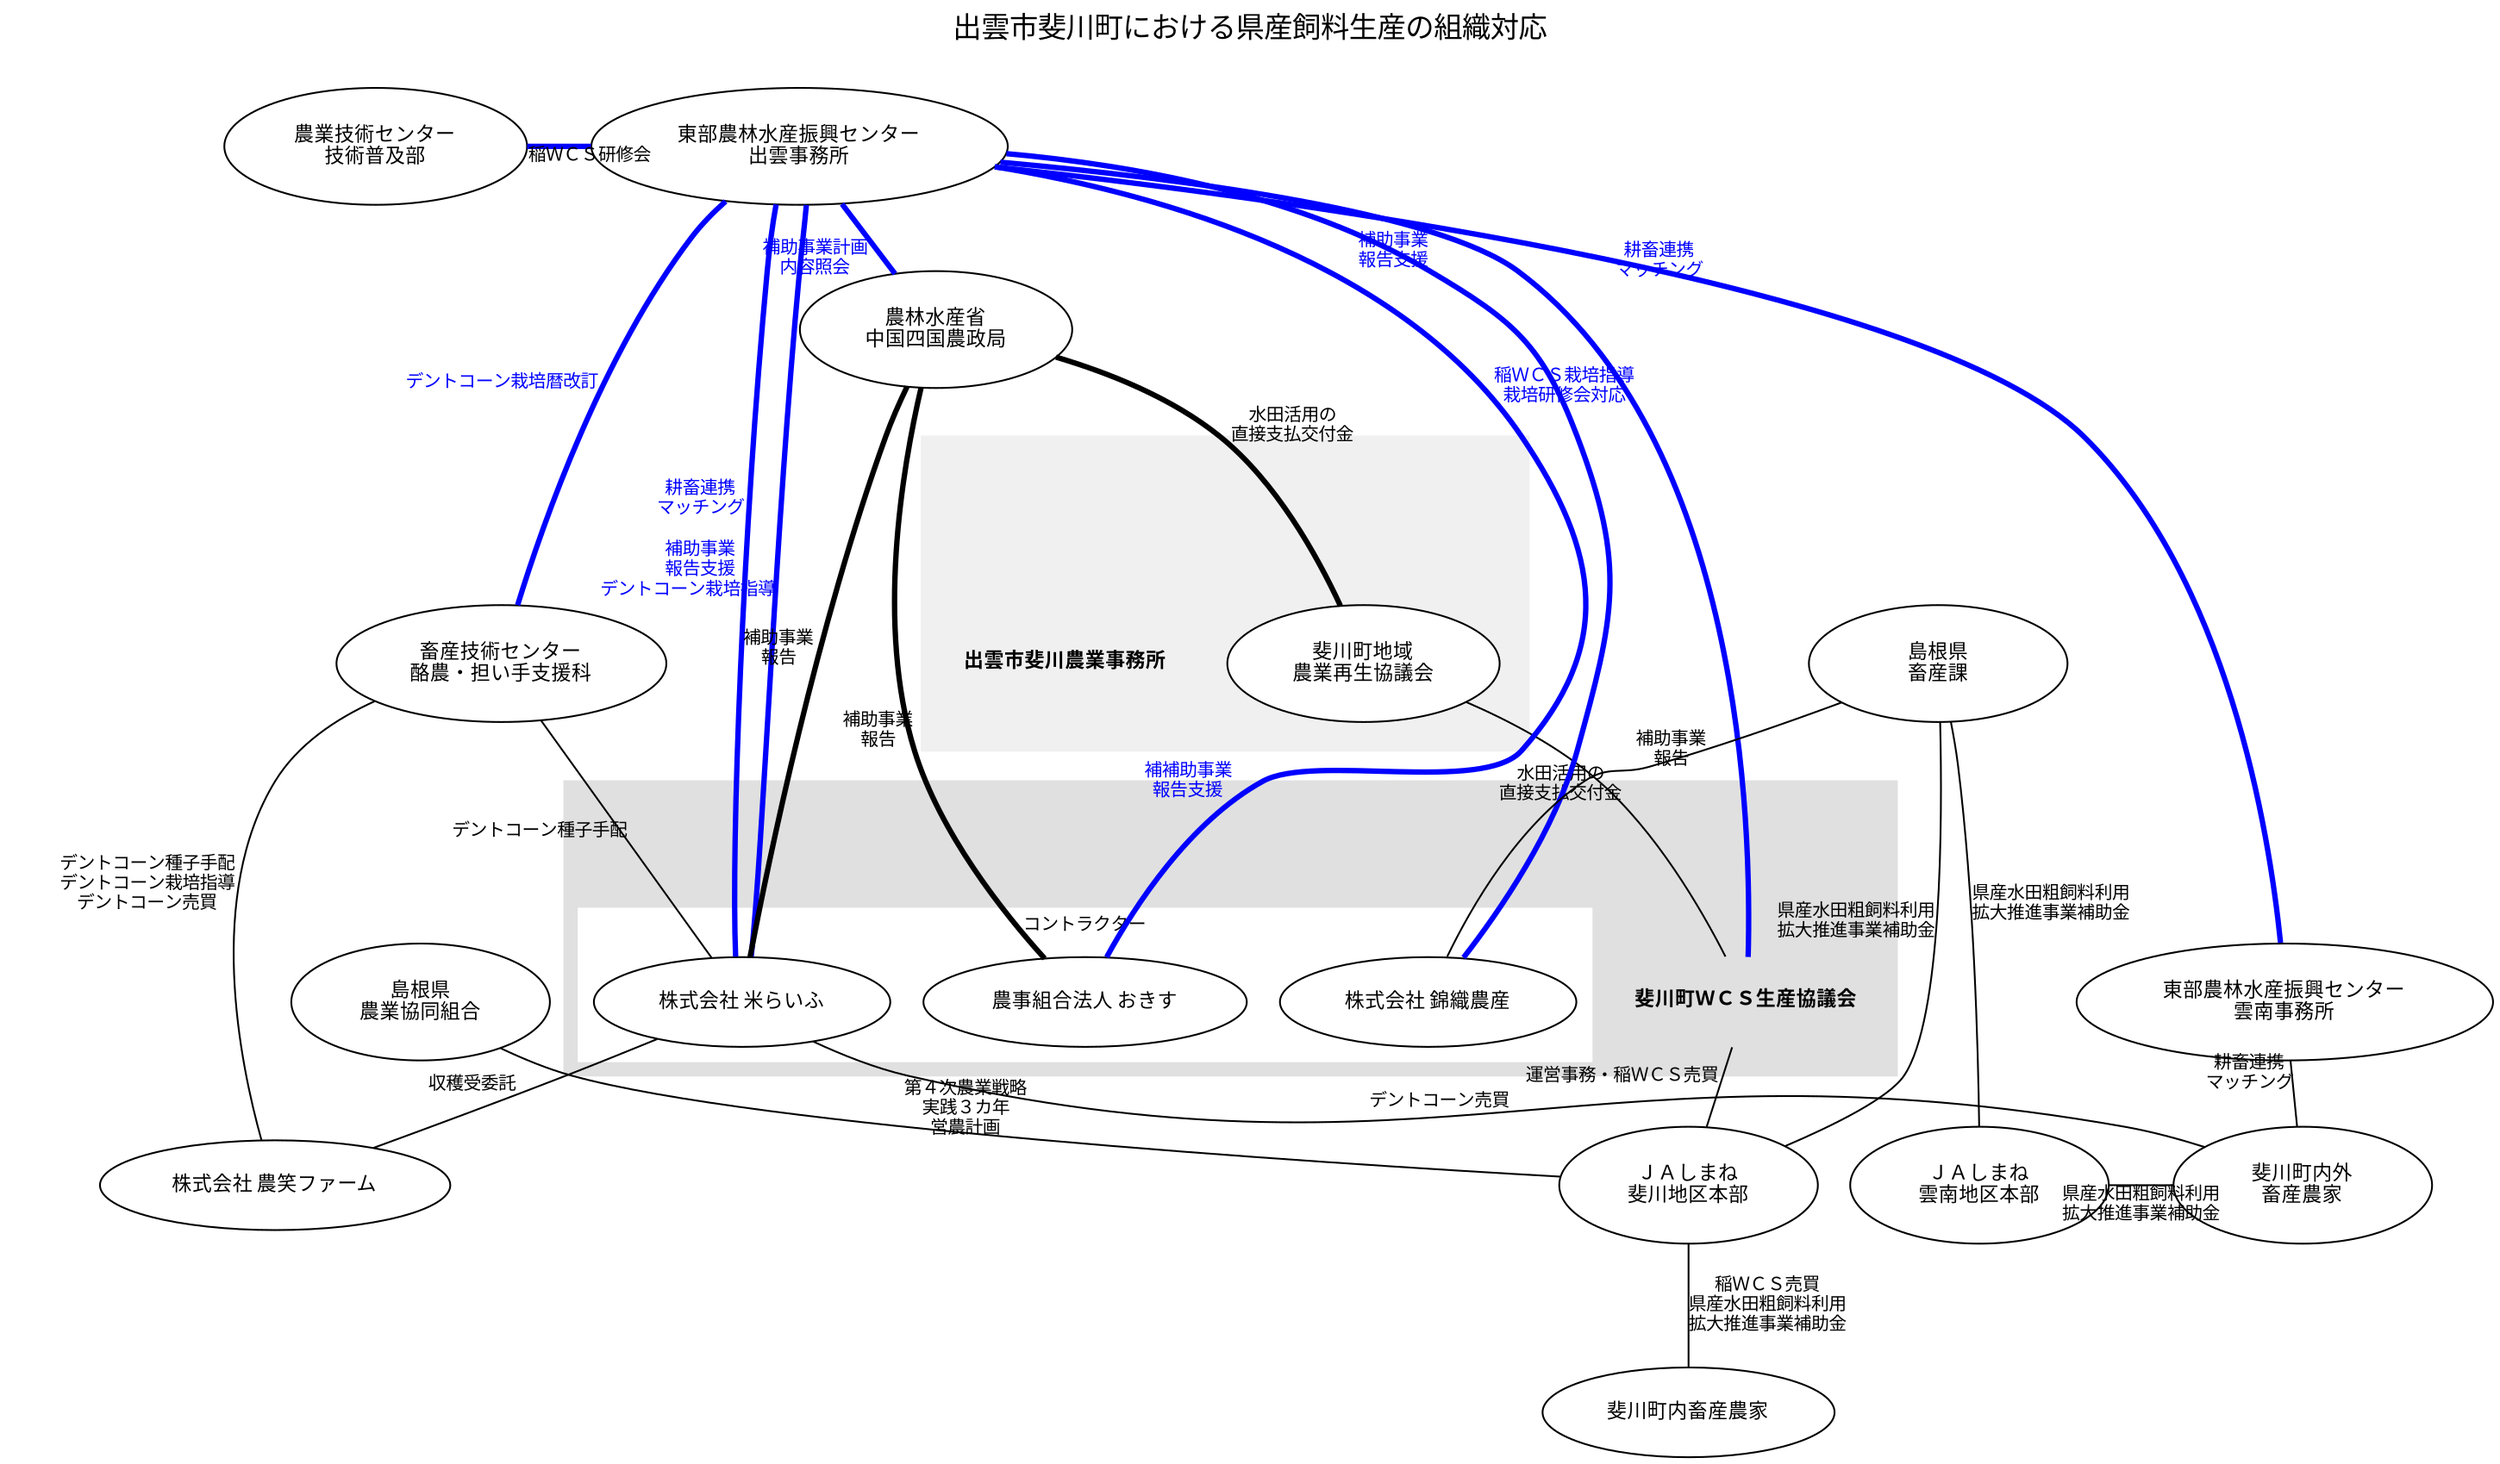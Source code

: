 digraph 斐川町耕畜連携 {
    // --- 図全体の設定 ---
    graph [
        rankdir=TB,
        fontname="MS Gothic",
        label="出雲市斐川町における県産飼料生産の組織対応\n\n",
        labelloc=t,
        fontsize=16,
        fontcolor=black,
        center=true // ここに center=true を追加して中央揃えにします
    ];

    // --- 共通スタイル ---
    node [
        fontsize=11,
        width=2.0,
        height=0.7,
        margin="0.2,0.15",
        style=filled,
        fillcolor=white, // デフォルトのノード背景色は白
        fontname="MS Gothic"
    ];

	edge [
	    fontsize=10,
	    fontname="MS Gothic",
	    labelfontsize=10,
	    arrowhead=none,
	    arrowtail=none
	];

    // --- クラスタ定義：斐川町ＷＣＳ生産協議会 ---
    subgraph cluster_斐川町WCS生産協議会 {
        label=" \n\n\n\n";
        fontname="MS Gothic";
        fontsize=12;
        style=filled;
        color="#E0E0E0"; // クラスタの枠線の色

        subgraph cluster_コントラクター_斐川 {
            label="コントラクター";
            fontname="MS Gothic";
            fontsize=10;
            style=filled;
            color=white;

            "株式会社 米らいふ";
            "株式会社 錦織農産";
            "農事組合法人 おきす";
        }

        // 「斐川町ＷＣＳ生産協議会」：太字で四角、背景色と枠線は#E0E0E0
        "斐川町ＷＣＳ生産協議会" [
            label=<<b>斐川町ＷＣＳ生産協議会</b>>,
            shape=box,
            style=filled,
            fillcolor="#E0E0E0",
            color="#E0E0E0",
            fontcolor=black
        ];
    }

    // --- クラスタ定義：出雲市 ---
    subgraph cluster_出雲市 {
        label=" \n\n";
        fontname="MS Gothic";
        fontsize=12;
        style=filled;
        color="#F0F0F0"; // クラスタの枠線の色

        subgraph cluster_出雲市斐川農業事務所 {
            label="　\n\n\n";
            fontname="MS Gothic";
            fontsize=10;
            style=filled;
           // color=white;
            color="#F0F0F0";

            // 「斐川町地域農業再生協議会」：通常の文字で丸、塗りつぶしなし、枠線は黒
            "斐川町地域\n農業再生協議会" [
                label="斐川町地域\n農業再生協議会",
                shape=oval,
                color=black,
                fontcolor=black
            ];
        }

        // 「出雲市斐川農業事務所」：太字で四角、背景色と枠線は#F0F0F0
        "出雲市斐川農業事務所" [
            label=<<b>出雲市斐川農業事務所</b>>,
            shape=box,
            style=filled,
            fillcolor="#F0F0F0",
            color="#F0F0F0",
            fontcolor=black
        ];
    }

    // --- 他のノード ---
    "東部農林水産振興センター\n出雲事務所";
    "東部農林水産振興センター\n雲南事務所"
    "畜産技術センター\n酪農・担い手支援科";
    "農業技術センター\n技術普及部";
    "株式会社 農笑ファーム";
    "ＪＡしまね\n斐川地区本部";
    "ＪＡしまね\n雲南地区本部"
    "斐川町内外\n畜産農家";
    "島根県\n畜産課";
    "島根県\n農業協同組合";
    "農林水産省\n中国四国農政局";

    // --- ランク制御 ---
    { rank=same; "東部農林水産振興センター\n出雲事務所"; "農業技術センター\n技術普及部"; }
    { rank=same; "斐川町内外\n畜産農家"; "株式会社 農笑ファーム"; }
    { rank=same; "斐川町内外\n畜産農家"; "ＪＡしまね\n雲南地区本部"; }


    // --- 矢印定義（xlabelで線上部にテキスト） ---
    "東部農林水産振興センター\n出雲事務所" -> "斐川町ＷＣＳ生産協議会" [xlabel="稲ＷＣＳ栽培指導\n栽培研修会対応", color="blue", fontcolor="blue", penwidth=3];

    "東部農林水産振興センター\n出雲事務所" -> "株式会社 錦織農産" [xlabel="補助事業\n報告支援", color="blue", fontcolor="blue", penwidth=3];
    "東部農林水産振興センター\n出雲事務所" -> "農事組合法人 おきす" [xlabel="補補助事業\n報告支援", color="blue", fontcolor="blue", penwidth=3];
    "東部農林水産振興センター\n出雲事務所" -> "農林水産省\n中国四国農政局" [xlabel="補助事業計画\n内容照会", color="blue", fontcolor="blue", penwidth=3];

    "東部農林水産振興センター\n出雲事務所" -> "株式会社 米らいふ" [xlabel="耕畜連携\nマッチング\n\n補助事業\n報告支援", color="blue", fontcolor="blue", penwidth=3];
    "東部農林水産振興センター\n出雲事務所" -> "東部農林水産振興センター\n雲南事務所" [xlabel="耕畜連携\nマッチング", color="blue", fontcolor="blue", penwidth=3];
    "東部農林水産振興センター\n雲南事務所" -> "斐川町内外\n畜産農家" [xlabel="耕畜連携\nマッチング"];
    
    "東部農林水産振興センター\n出雲事務所" -> "株式会社 米らいふ" [xlabel="デントコーン栽培指導", color="blue", fontcolor="blue", penwidth=3];

    "東部農林水産振興センター\n出雲事務所" -> "畜産技術センター\n酪農・担い手支援科" [xlabel="デントコーン栽培暦改訂", color="blue", fontcolor="blue", penwidth=3];


    "株式会社 米らいふ" -> "株式会社 農笑ファーム" [xlabel="収穫受委託"];
    "株式会社 米らいふ" -> "斐川町内外\n畜産農家" [xlabel="デントコーン売買"];


    "畜産技術センター\n酪農・担い手支援科" -> "株式会社 農笑ファーム" [xlabel="　　　デントコーン種子手配\n　　　デントコーン栽培指導\n　　　デントコーン売買"];

    "畜産技術センター\n酪農・担い手支援科" -> "株式会社 米らいふ" [xlabel="デントコーン種子手配"];

    "斐川町ＷＣＳ生産協議会" -> "ＪＡしまね\n斐川地区本部" [xlabel="運営事務・稲ＷＣＳ売買"];
    "ＪＡしまね\n斐川地区本部" -> "斐川町内畜産農家" [label="稲ＷＣＳ売買\n県産水田粗飼料利用\n拡大推進事業補助金"];

    "斐川町地域\n農業再生協議会" -> "斐川町ＷＣＳ生産協議会" [xlabel="水田活用の\n直接支払交付金"];

    "農林水産省\n中国四国農政局" -> "斐川町地域\n農業再生協議会" [xlabel="水田活用の\n直接支払交付金", penwidth=3];
    "農林水産省\n中国四国農政局" -> "株式会社 米らいふ" [xlabel="補助事業\n報告", penwidth=3];
    "農林水産省\n中国四国農政局" -> "農事組合法人 おきす" [xlabel="補助事業\n報告", penwidth=3];

    "島根県\n農業協同組合" -> "ＪＡしまね\n斐川地区本部" [xlabel="第４次農業戦略\n実践３カ年\n営農計画"];

    "ＪＡしまね\n雲南地区本部" -> "斐川町内外\n畜産農家" [xlabel="県産水田粗飼料利用\n拡大推進事業補助金"];

    "島根県\n畜産課" -> "ＪＡしまね\n斐川地区本部" [xlabel="県産水田粗飼料利用\n拡大推進事業補助金"];
    "島根県\n畜産課" -> "ＪＡしまね\n雲南地区本部" [xlabel="県産水田粗飼料利用\n拡大推進事業補助金"];

    "島根県\n畜産課" -> "株式会社 錦織農産" [xlabel="補助事業\n報告"];


    "農業技術センター\n技術普及部" -> "東部農林水産振興センター\n出雲事務所" [xlabel="稲ＷＣＳ研修会", color="blue", penwidth=3];
}